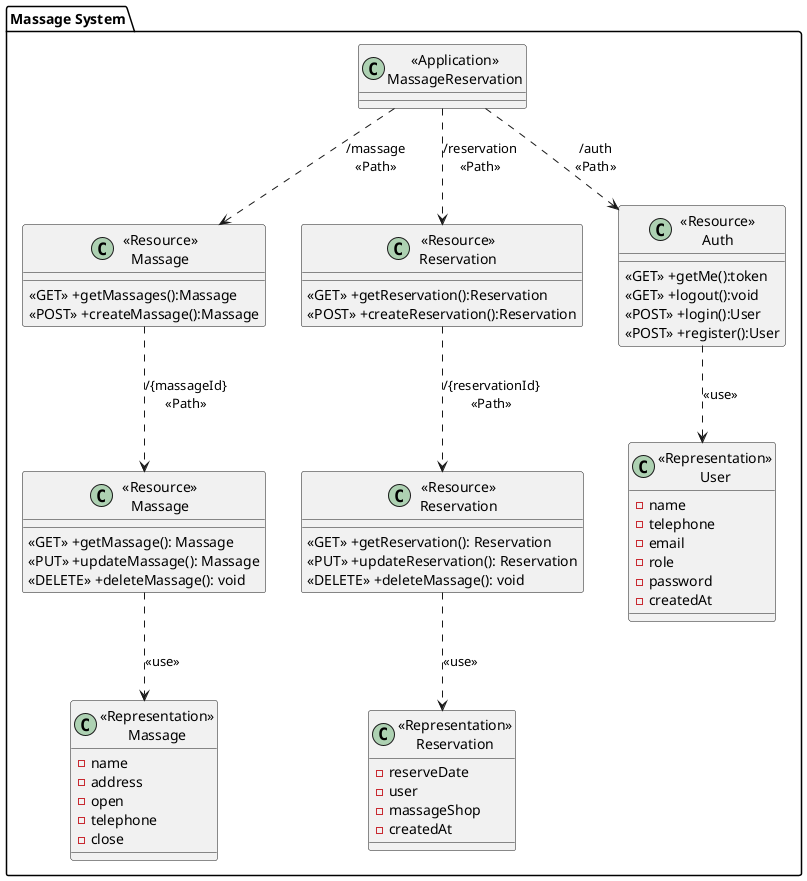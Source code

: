 @startuml
top to bottom direction
package "Massage System"{
    class "<<Application>>\nMassageReservation" as MassageReservation{}

    
    class "<<Resource>>\nMassage" as ResourceMassages{
        <<GET>> +getMassages():Massage
        <<POST>> +createMassage():Massage
    }

    class "<<Resource>>\nMassage" as ResourceMassage {
        <<GET>> +getMassage(): Massage
        <<PUT>> +updateMassage(): Massage
        <<DELETE>> +deleteMassage(): void
    }

    class "<<Representation>>\nMassage" as RepresentationMassage {
        -name
        -address
        -open
        -telephone
        -close
    }

   '///////////////////////////////////////////////////////////////
    class "<<Resource>>\nReservation" as ResourceReservations {
        <<GET>> +getReservation():Reservation
        <<POST>> +createReservation():Reservation 
    }

    class "<<Resource>>\nReservation" as ResourceReservation {
        <<GET>> +getReservation(): Reservation
        <<PUT>> +updateReservation(): Reservation
        <<DELETE>> +deleteMassage(): void
    }

    class "<<Representation>>\nReservation" as RepresentationReservation {
        -reserveDate
        -user
        -massageShop
        -createdAt
    }
    
   '///////////////////////////////////////////////////////////////////////
    class "<<Resource>>\nAuth" as ResourceAuths {
        <<GET>> +getMe():token
        <<GET>> +logout():void
        <<POST>> +login():User 
        <<POST>> +register():User 
    }

    class "<<Representation>>\nUser" as RepresentationUser {
        -name
        -telephone
        -email
        -role
        -password
        -createdAt
    }

}

MassageReservation ..> ResourceAuths:"/auth\n<<Path>>"
ResourceAuths ..> RepresentationUser: "<<use>>"

MassageReservation ..> ResourceReservations:"/reservation\n<<Path>>"
ResourceReservations ..> ResourceReservation: "/{reservationId}\n<<Path>>"
ResourceReservation ..> RepresentationReservation: "<<use>>"

MassageReservation ..> ResourceMassages:"/massage\n<<Path>>"
ResourceMassages ..> ResourceMassage: "/{massageId}\n<<Path>>"
ResourceMassage ..> RepresentationMassage: "<<use>>"

@enduml